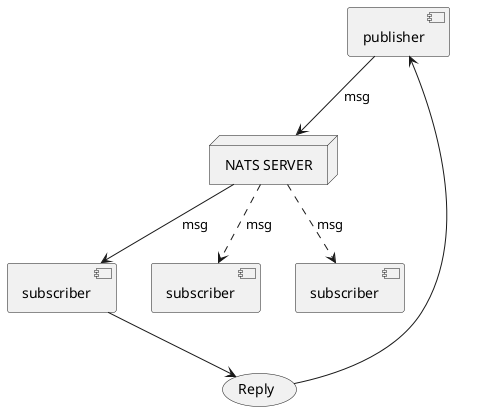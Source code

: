 @startuml RequestReply
[publisher] as pub
node "NATS SERVER" as server
[subscriber] as sub1
[subscriber] as sub2
[subscriber] as sub3
usecase (Reply) as reply

pub --> server : msg
server --> sub1 : msg
server ..> sub2 :msg
server ..> sub3 :msg
sub1 --> reply
reply --> pub
@enduml
